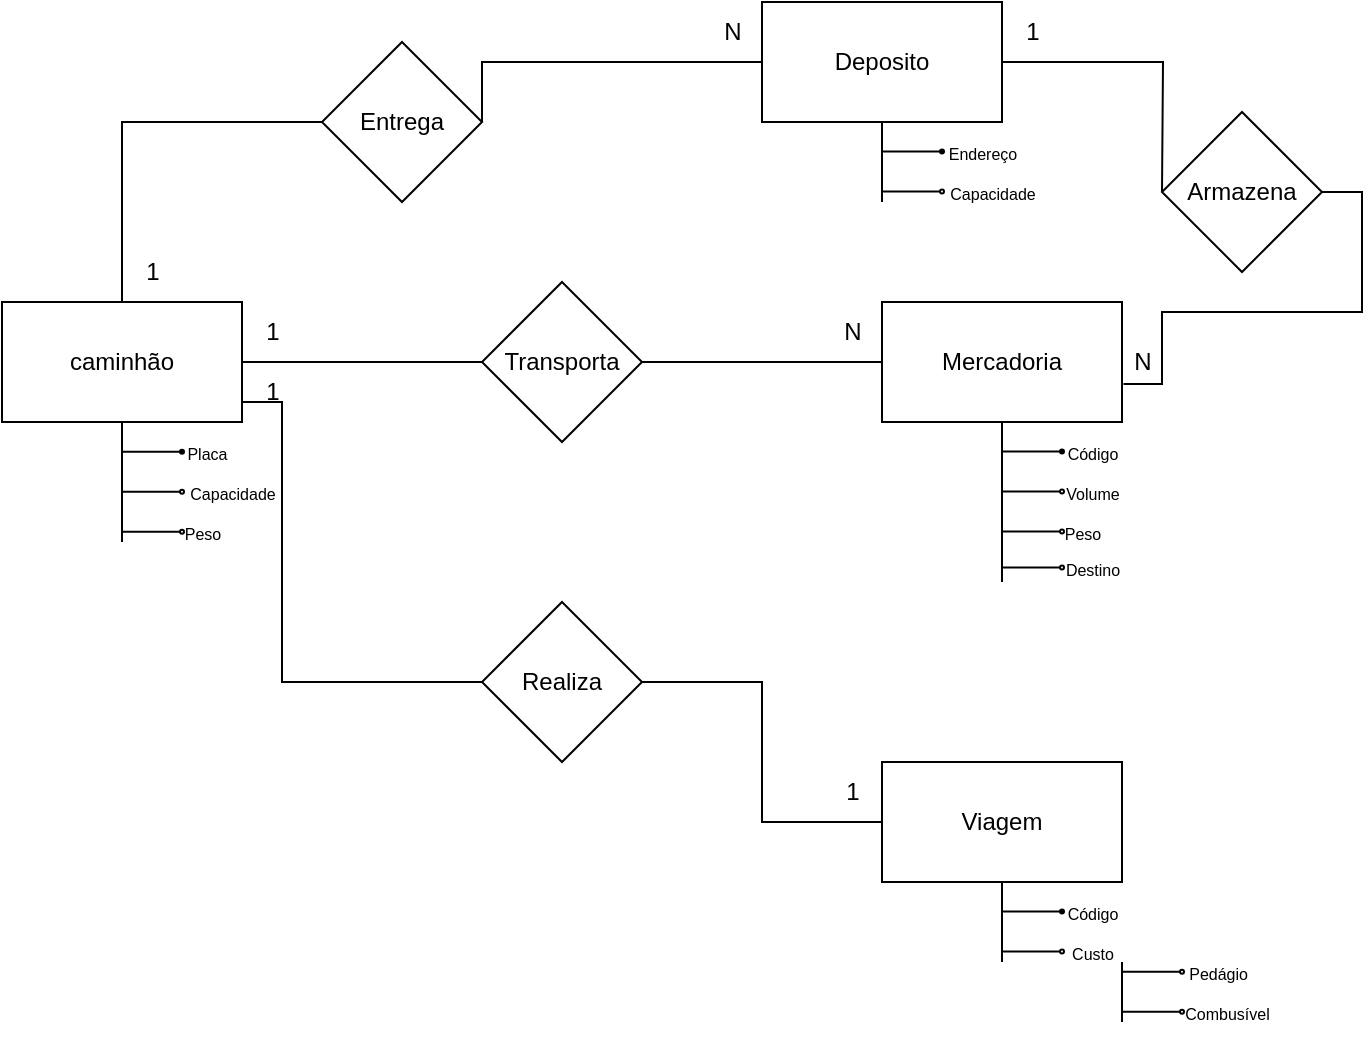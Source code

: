 <mxfile version="26.1.0">
  <diagram name="Página-1" id="rUDR-M_P4TiWzMTvSUkf">
    <mxGraphModel dx="1358" dy="719" grid="1" gridSize="10" guides="1" tooltips="1" connect="1" arrows="1" fold="1" page="1" pageScale="1" pageWidth="827" pageHeight="1169" math="0" shadow="0">
      <root>
        <mxCell id="0" />
        <mxCell id="1" parent="0" />
        <mxCell id="DRG0LVVZQBghyRPISCv6-61" style="edgeStyle=orthogonalEdgeStyle;rounded=0;orthogonalLoop=1;jettySize=auto;html=1;endArrow=none;startFill=0;" edge="1" parent="1" source="DRG0LVVZQBghyRPISCv6-3">
          <mxGeometry relative="1" as="geometry">
            <mxPoint x="550" y="110" as="targetPoint" />
          </mxGeometry>
        </mxCell>
        <mxCell id="DRG0LVVZQBghyRPISCv6-3" value="Deposito" style="rounded=0;whiteSpace=wrap;html=1;" vertex="1" parent="1">
          <mxGeometry x="490" y="10" width="120" height="60" as="geometry" />
        </mxCell>
        <mxCell id="DRG0LVVZQBghyRPISCv6-8" style="edgeStyle=orthogonalEdgeStyle;rounded=0;orthogonalLoop=1;jettySize=auto;html=1;endArrow=none;startFill=0;" edge="1" parent="1" source="DRG0LVVZQBghyRPISCv6-4">
          <mxGeometry relative="1" as="geometry">
            <mxPoint x="170" y="280" as="targetPoint" />
          </mxGeometry>
        </mxCell>
        <mxCell id="DRG0LVVZQBghyRPISCv6-49" style="edgeStyle=orthogonalEdgeStyle;rounded=0;orthogonalLoop=1;jettySize=auto;html=1;entryX=0;entryY=0.5;entryDx=0;entryDy=0;endArrow=none;startFill=0;" edge="1" parent="1" source="DRG0LVVZQBghyRPISCv6-4" target="DRG0LVVZQBghyRPISCv6-48">
          <mxGeometry relative="1" as="geometry">
            <Array as="points">
              <mxPoint x="250" y="210" />
              <mxPoint x="250" y="350" />
            </Array>
          </mxGeometry>
        </mxCell>
        <mxCell id="DRG0LVVZQBghyRPISCv6-54" style="edgeStyle=orthogonalEdgeStyle;rounded=0;orthogonalLoop=1;jettySize=auto;html=1;entryX=0;entryY=0.5;entryDx=0;entryDy=0;endArrow=none;startFill=0;" edge="1" parent="1" source="DRG0LVVZQBghyRPISCv6-4" target="DRG0LVVZQBghyRPISCv6-53">
          <mxGeometry relative="1" as="geometry">
            <Array as="points">
              <mxPoint x="170" y="70" />
            </Array>
          </mxGeometry>
        </mxCell>
        <mxCell id="DRG0LVVZQBghyRPISCv6-4" value="caminhão" style="rounded=0;whiteSpace=wrap;html=1;" vertex="1" parent="1">
          <mxGeometry x="110" y="160" width="120" height="60" as="geometry" />
        </mxCell>
        <mxCell id="DRG0LVVZQBghyRPISCv6-10" style="edgeStyle=orthogonalEdgeStyle;rounded=0;orthogonalLoop=1;jettySize=auto;html=1;endArrow=none;startFill=0;" edge="1" parent="1" source="DRG0LVVZQBghyRPISCv6-5">
          <mxGeometry relative="1" as="geometry">
            <mxPoint x="610" y="300" as="targetPoint" />
          </mxGeometry>
        </mxCell>
        <mxCell id="DRG0LVVZQBghyRPISCv6-5" value="Mercadoria" style="rounded=0;whiteSpace=wrap;html=1;" vertex="1" parent="1">
          <mxGeometry x="550" y="160" width="120" height="60" as="geometry" />
        </mxCell>
        <mxCell id="DRG0LVVZQBghyRPISCv6-11" style="edgeStyle=orthogonalEdgeStyle;rounded=0;orthogonalLoop=1;jettySize=auto;html=1;endArrow=none;startFill=0;" edge="1" parent="1" source="DRG0LVVZQBghyRPISCv6-7">
          <mxGeometry relative="1" as="geometry">
            <mxPoint x="610" y="490" as="targetPoint" />
          </mxGeometry>
        </mxCell>
        <mxCell id="DRG0LVVZQBghyRPISCv6-7" value="Viagem" style="rounded=0;whiteSpace=wrap;html=1;" vertex="1" parent="1">
          <mxGeometry x="550" y="390" width="120" height="60" as="geometry" />
        </mxCell>
        <mxCell id="DRG0LVVZQBghyRPISCv6-12" value="" style="endArrow=oval;html=1;rounded=0;endFill=0;endSize=2;" edge="1" parent="1">
          <mxGeometry width="50" height="50" relative="1" as="geometry">
            <mxPoint x="170" y="254.89" as="sourcePoint" />
            <mxPoint x="200" y="254.89" as="targetPoint" />
            <Array as="points">
              <mxPoint x="190" y="254.89" />
            </Array>
          </mxGeometry>
        </mxCell>
        <mxCell id="DRG0LVVZQBghyRPISCv6-13" value="&lt;font style=&quot;font-size: 8px;&quot;&gt;Capacidade&lt;/font&gt;" style="text;html=1;align=center;verticalAlign=middle;resizable=0;points=[];autosize=1;strokeColor=none;fillColor=none;" vertex="1" parent="1">
          <mxGeometry x="190" y="240" width="70" height="30" as="geometry" />
        </mxCell>
        <mxCell id="DRG0LVVZQBghyRPISCv6-14" value="" style="endArrow=oval;html=1;rounded=0;endFill=0;endSize=2;" edge="1" parent="1">
          <mxGeometry width="50" height="50" relative="1" as="geometry">
            <mxPoint x="170" y="274.89" as="sourcePoint" />
            <mxPoint x="200" y="274.89" as="targetPoint" />
            <Array as="points">
              <mxPoint x="190" y="274.89" />
            </Array>
          </mxGeometry>
        </mxCell>
        <mxCell id="DRG0LVVZQBghyRPISCv6-15" value="&lt;span style=&quot;font-size: 8px;&quot;&gt;Peso&lt;/span&gt;" style="text;html=1;align=center;verticalAlign=middle;resizable=0;points=[];autosize=1;strokeColor=none;fillColor=none;" vertex="1" parent="1">
          <mxGeometry x="190" y="260" width="40" height="30" as="geometry" />
        </mxCell>
        <mxCell id="DRG0LVVZQBghyRPISCv6-17" value="" style="endArrow=oval;html=1;rounded=0;endFill=1;endSize=2;" edge="1" parent="1">
          <mxGeometry width="50" height="50" relative="1" as="geometry">
            <mxPoint x="170" y="234.89" as="sourcePoint" />
            <mxPoint x="200" y="234.89" as="targetPoint" />
            <Array as="points">
              <mxPoint x="190" y="234.89" />
            </Array>
          </mxGeometry>
        </mxCell>
        <mxCell id="DRG0LVVZQBghyRPISCv6-19" value="&lt;span style=&quot;font-size: 8px;&quot;&gt;&amp;nbsp; Placa&lt;/span&gt;" style="text;html=1;align=center;verticalAlign=middle;resizable=0;points=[];autosize=1;strokeColor=none;fillColor=none;" vertex="1" parent="1">
          <mxGeometry x="185" y="220" width="50" height="30" as="geometry" />
        </mxCell>
        <mxCell id="DRG0LVVZQBghyRPISCv6-20" value="&lt;span style=&quot;font-size: 8px;&quot;&gt;Código&lt;/span&gt;" style="text;html=1;align=center;verticalAlign=middle;resizable=0;points=[];autosize=1;strokeColor=none;fillColor=none;" vertex="1" parent="1">
          <mxGeometry x="630" y="450" width="50" height="30" as="geometry" />
        </mxCell>
        <mxCell id="DRG0LVVZQBghyRPISCv6-21" value="" style="endArrow=oval;html=1;rounded=0;endFill=1;endSize=2;" edge="1" parent="1">
          <mxGeometry width="50" height="50" relative="1" as="geometry">
            <mxPoint x="610" y="464.77" as="sourcePoint" />
            <mxPoint x="640" y="464.77" as="targetPoint" />
            <Array as="points">
              <mxPoint x="630" y="464.77" />
            </Array>
          </mxGeometry>
        </mxCell>
        <mxCell id="DRG0LVVZQBghyRPISCv6-23" value="" style="endArrow=oval;html=1;rounded=0;endFill=0;endSize=2;" edge="1" parent="1">
          <mxGeometry width="50" height="50" relative="1" as="geometry">
            <mxPoint x="610" y="484.77" as="sourcePoint" />
            <mxPoint x="640" y="484.77" as="targetPoint" />
            <Array as="points">
              <mxPoint x="630" y="484.77" />
            </Array>
          </mxGeometry>
        </mxCell>
        <mxCell id="DRG0LVVZQBghyRPISCv6-24" value="&lt;span style=&quot;font-size: 8px;&quot;&gt;Custo&lt;/span&gt;" style="text;html=1;align=center;verticalAlign=middle;resizable=0;points=[];autosize=1;strokeColor=none;fillColor=none;" vertex="1" parent="1">
          <mxGeometry x="635" y="470" width="40" height="30" as="geometry" />
        </mxCell>
        <mxCell id="DRG0LVVZQBghyRPISCv6-25" value="" style="endArrow=none;html=1;rounded=0;" edge="1" parent="1">
          <mxGeometry width="50" height="50" relative="1" as="geometry">
            <mxPoint x="670" y="490" as="sourcePoint" />
            <mxPoint x="670" y="520" as="targetPoint" />
          </mxGeometry>
        </mxCell>
        <mxCell id="DRG0LVVZQBghyRPISCv6-26" value="" style="endArrow=oval;html=1;rounded=0;endFill=0;endSize=2;" edge="1" parent="1">
          <mxGeometry width="50" height="50" relative="1" as="geometry">
            <mxPoint x="670" y="494.92" as="sourcePoint" />
            <mxPoint x="700" y="494.92" as="targetPoint" />
            <Array as="points">
              <mxPoint x="690" y="494.92" />
            </Array>
          </mxGeometry>
        </mxCell>
        <mxCell id="DRG0LVVZQBghyRPISCv6-27" value="&lt;span style=&quot;font-size: 8px;&quot;&gt;&amp;nbsp; &amp;nbsp; &amp;nbsp; &amp;nbsp;Pedágio&lt;/span&gt;" style="text;html=1;align=center;verticalAlign=middle;resizable=0;points=[];autosize=1;strokeColor=none;fillColor=none;" vertex="1" parent="1">
          <mxGeometry x="675" y="480" width="70" height="30" as="geometry" />
        </mxCell>
        <mxCell id="DRG0LVVZQBghyRPISCv6-29" value="" style="endArrow=oval;html=1;rounded=0;endFill=0;endSize=2;" edge="1" parent="1">
          <mxGeometry width="50" height="50" relative="1" as="geometry">
            <mxPoint x="670" y="514.92" as="sourcePoint" />
            <mxPoint x="700" y="514.92" as="targetPoint" />
            <Array as="points">
              <mxPoint x="690" y="514.92" />
            </Array>
          </mxGeometry>
        </mxCell>
        <mxCell id="DRG0LVVZQBghyRPISCv6-30" value="&lt;span style=&quot;font-size: 8px;&quot;&gt;&amp;nbsp; &amp;nbsp; &amp;nbsp; &amp;nbsp; &amp;nbsp; &amp;nbsp;Combusível&lt;/span&gt;" style="text;html=1;align=center;verticalAlign=middle;resizable=0;points=[];autosize=1;strokeColor=none;fillColor=none;" vertex="1" parent="1">
          <mxGeometry x="665" y="500" width="90" height="30" as="geometry" />
        </mxCell>
        <mxCell id="DRG0LVVZQBghyRPISCv6-34" value="" style="endArrow=oval;html=1;rounded=0;endFill=1;endSize=2;" edge="1" parent="1">
          <mxGeometry width="50" height="50" relative="1" as="geometry">
            <mxPoint x="610" y="234.77" as="sourcePoint" />
            <mxPoint x="640" y="234.77" as="targetPoint" />
            <Array as="points">
              <mxPoint x="630" y="234.77" />
            </Array>
          </mxGeometry>
        </mxCell>
        <mxCell id="DRG0LVVZQBghyRPISCv6-35" value="&lt;span style=&quot;font-size: 8px;&quot;&gt;Código&lt;/span&gt;" style="text;html=1;align=center;verticalAlign=middle;resizable=0;points=[];autosize=1;strokeColor=none;fillColor=none;" vertex="1" parent="1">
          <mxGeometry x="630" y="220" width="50" height="30" as="geometry" />
        </mxCell>
        <mxCell id="DRG0LVVZQBghyRPISCv6-37" value="" style="endArrow=oval;html=1;rounded=0;endFill=0;endSize=2;" edge="1" parent="1">
          <mxGeometry width="50" height="50" relative="1" as="geometry">
            <mxPoint x="610" y="254.81" as="sourcePoint" />
            <mxPoint x="640" y="254.81" as="targetPoint" />
            <Array as="points">
              <mxPoint x="630" y="254.81" />
            </Array>
          </mxGeometry>
        </mxCell>
        <mxCell id="DRG0LVVZQBghyRPISCv6-38" value="&lt;span style=&quot;font-size: 8px;&quot;&gt;Volume&lt;/span&gt;" style="text;html=1;align=center;verticalAlign=middle;resizable=0;points=[];autosize=1;strokeColor=none;fillColor=none;" vertex="1" parent="1">
          <mxGeometry x="630" y="240" width="50" height="30" as="geometry" />
        </mxCell>
        <mxCell id="DRG0LVVZQBghyRPISCv6-39" value="" style="endArrow=oval;html=1;rounded=0;endFill=0;endSize=2;" edge="1" parent="1">
          <mxGeometry width="50" height="50" relative="1" as="geometry">
            <mxPoint x="610" y="274.81" as="sourcePoint" />
            <mxPoint x="640" y="274.81" as="targetPoint" />
            <Array as="points">
              <mxPoint x="630" y="274.81" />
            </Array>
          </mxGeometry>
        </mxCell>
        <mxCell id="DRG0LVVZQBghyRPISCv6-40" value="&lt;span style=&quot;font-size: 8px;&quot;&gt;Peso&lt;/span&gt;" style="text;html=1;align=center;verticalAlign=middle;resizable=0;points=[];autosize=1;strokeColor=none;fillColor=none;" vertex="1" parent="1">
          <mxGeometry x="630" y="260" width="40" height="30" as="geometry" />
        </mxCell>
        <mxCell id="DRG0LVVZQBghyRPISCv6-41" value="" style="endArrow=oval;html=1;rounded=0;endFill=0;endSize=2;" edge="1" parent="1">
          <mxGeometry width="50" height="50" relative="1" as="geometry">
            <mxPoint x="610" y="292.81" as="sourcePoint" />
            <mxPoint x="640" y="292.81" as="targetPoint" />
            <Array as="points">
              <mxPoint x="630" y="292.81" />
            </Array>
          </mxGeometry>
        </mxCell>
        <mxCell id="DRG0LVVZQBghyRPISCv6-42" value="&lt;span style=&quot;font-size: 8px;&quot;&gt;Destino&lt;/span&gt;" style="text;html=1;align=center;verticalAlign=middle;resizable=0;points=[];autosize=1;strokeColor=none;fillColor=none;" vertex="1" parent="1">
          <mxGeometry x="630" y="278" width="50" height="30" as="geometry" />
        </mxCell>
        <mxCell id="DRG0LVVZQBghyRPISCv6-45" style="edgeStyle=orthogonalEdgeStyle;rounded=0;orthogonalLoop=1;jettySize=auto;html=1;entryX=0;entryY=0.5;entryDx=0;entryDy=0;endArrow=none;startFill=0;" edge="1" parent="1" source="DRG0LVVZQBghyRPISCv6-43" target="DRG0LVVZQBghyRPISCv6-5">
          <mxGeometry relative="1" as="geometry" />
        </mxCell>
        <mxCell id="DRG0LVVZQBghyRPISCv6-43" value="Transporta" style="rhombus;whiteSpace=wrap;html=1;" vertex="1" parent="1">
          <mxGeometry x="350" y="150" width="80" height="80" as="geometry" />
        </mxCell>
        <mxCell id="DRG0LVVZQBghyRPISCv6-44" style="edgeStyle=orthogonalEdgeStyle;rounded=0;orthogonalLoop=1;jettySize=auto;html=1;endArrow=none;startFill=0;" edge="1" parent="1" source="DRG0LVVZQBghyRPISCv6-4">
          <mxGeometry relative="1" as="geometry">
            <mxPoint x="350" y="190" as="targetPoint" />
          </mxGeometry>
        </mxCell>
        <mxCell id="DRG0LVVZQBghyRPISCv6-46" value="1" style="text;html=1;align=center;verticalAlign=middle;resizable=0;points=[];autosize=1;strokeColor=none;fillColor=none;" vertex="1" parent="1">
          <mxGeometry x="230" y="160" width="30" height="30" as="geometry" />
        </mxCell>
        <mxCell id="DRG0LVVZQBghyRPISCv6-47" value="N" style="text;html=1;align=center;verticalAlign=middle;resizable=0;points=[];autosize=1;strokeColor=none;fillColor=none;" vertex="1" parent="1">
          <mxGeometry x="520" y="160" width="30" height="30" as="geometry" />
        </mxCell>
        <mxCell id="DRG0LVVZQBghyRPISCv6-51" style="edgeStyle=orthogonalEdgeStyle;rounded=0;orthogonalLoop=1;jettySize=auto;html=1;entryX=0;entryY=0.5;entryDx=0;entryDy=0;endArrow=none;startFill=0;" edge="1" parent="1" source="DRG0LVVZQBghyRPISCv6-48" target="DRG0LVVZQBghyRPISCv6-7">
          <mxGeometry relative="1" as="geometry" />
        </mxCell>
        <mxCell id="DRG0LVVZQBghyRPISCv6-48" value="Realiza" style="rhombus;whiteSpace=wrap;html=1;" vertex="1" parent="1">
          <mxGeometry x="350" y="310" width="80" height="80" as="geometry" />
        </mxCell>
        <mxCell id="DRG0LVVZQBghyRPISCv6-50" value="1" style="text;html=1;align=center;verticalAlign=middle;resizable=0;points=[];autosize=1;strokeColor=none;fillColor=none;" vertex="1" parent="1">
          <mxGeometry x="230" y="190" width="30" height="30" as="geometry" />
        </mxCell>
        <mxCell id="DRG0LVVZQBghyRPISCv6-52" value="1" style="text;html=1;align=center;verticalAlign=middle;resizable=0;points=[];autosize=1;strokeColor=none;fillColor=none;" vertex="1" parent="1">
          <mxGeometry x="520" y="390" width="30" height="30" as="geometry" />
        </mxCell>
        <mxCell id="DRG0LVVZQBghyRPISCv6-55" style="edgeStyle=orthogonalEdgeStyle;rounded=0;orthogonalLoop=1;jettySize=auto;html=1;entryX=0;entryY=0.5;entryDx=0;entryDy=0;exitX=1;exitY=0.5;exitDx=0;exitDy=0;endArrow=none;startFill=0;" edge="1" parent="1" source="DRG0LVVZQBghyRPISCv6-53" target="DRG0LVVZQBghyRPISCv6-3">
          <mxGeometry relative="1" as="geometry">
            <Array as="points">
              <mxPoint x="350" y="40" />
            </Array>
          </mxGeometry>
        </mxCell>
        <mxCell id="DRG0LVVZQBghyRPISCv6-53" value="Entrega" style="rhombus;whiteSpace=wrap;html=1;" vertex="1" parent="1">
          <mxGeometry x="270" y="30" width="80" height="80" as="geometry" />
        </mxCell>
        <mxCell id="DRG0LVVZQBghyRPISCv6-56" value="1" style="text;html=1;align=center;verticalAlign=middle;resizable=0;points=[];autosize=1;strokeColor=none;fillColor=none;" vertex="1" parent="1">
          <mxGeometry x="170" y="130" width="30" height="30" as="geometry" />
        </mxCell>
        <mxCell id="DRG0LVVZQBghyRPISCv6-58" value="N" style="text;html=1;align=center;verticalAlign=middle;resizable=0;points=[];autosize=1;strokeColor=none;fillColor=none;" vertex="1" parent="1">
          <mxGeometry x="460" y="10" width="30" height="30" as="geometry" />
        </mxCell>
        <mxCell id="DRG0LVVZQBghyRPISCv6-60" value="" style="endArrow=oval;html=1;rounded=0;endFill=1;endSize=2;" edge="1" parent="1">
          <mxGeometry width="50" height="50" relative="1" as="geometry">
            <mxPoint x="550" y="84.81" as="sourcePoint" />
            <mxPoint x="580" y="84.81" as="targetPoint" />
            <Array as="points">
              <mxPoint x="570" y="84.81" />
            </Array>
          </mxGeometry>
        </mxCell>
        <mxCell id="DRG0LVVZQBghyRPISCv6-62" value="&lt;span style=&quot;font-size: 8px;&quot;&gt;Endereço&lt;/span&gt;" style="text;html=1;align=center;verticalAlign=middle;resizable=0;points=[];autosize=1;strokeColor=none;fillColor=none;" vertex="1" parent="1">
          <mxGeometry x="570" y="70" width="60" height="30" as="geometry" />
        </mxCell>
        <mxCell id="DRG0LVVZQBghyRPISCv6-63" value="&lt;span style=&quot;font-size: 8px;&quot;&gt;Capacidade&lt;/span&gt;" style="text;html=1;align=center;verticalAlign=middle;resizable=0;points=[];autosize=1;strokeColor=none;fillColor=none;" vertex="1" parent="1">
          <mxGeometry x="570" y="90" width="70" height="30" as="geometry" />
        </mxCell>
        <mxCell id="DRG0LVVZQBghyRPISCv6-64" value="" style="endArrow=oval;html=1;rounded=0;endFill=0;endSize=2;" edge="1" parent="1">
          <mxGeometry width="50" height="50" relative="1" as="geometry">
            <mxPoint x="550" y="104.81" as="sourcePoint" />
            <mxPoint x="580" y="104.81" as="targetPoint" />
            <Array as="points">
              <mxPoint x="570" y="104.81" />
            </Array>
          </mxGeometry>
        </mxCell>
        <mxCell id="DRG0LVVZQBghyRPISCv6-65" value="Armazena" style="rhombus;whiteSpace=wrap;html=1;" vertex="1" parent="1">
          <mxGeometry x="690" y="65" width="80" height="80" as="geometry" />
        </mxCell>
        <mxCell id="DRG0LVVZQBghyRPISCv6-66" style="edgeStyle=orthogonalEdgeStyle;rounded=0;orthogonalLoop=1;jettySize=auto;html=1;endArrow=none;startFill=0;" edge="1" parent="1" source="DRG0LVVZQBghyRPISCv6-3">
          <mxGeometry relative="1" as="geometry">
            <mxPoint x="690" y="105" as="targetPoint" />
          </mxGeometry>
        </mxCell>
        <mxCell id="DRG0LVVZQBghyRPISCv6-67" value="1" style="text;html=1;align=center;verticalAlign=middle;resizable=0;points=[];autosize=1;strokeColor=none;fillColor=none;" vertex="1" parent="1">
          <mxGeometry x="610" y="10" width="30" height="30" as="geometry" />
        </mxCell>
        <mxCell id="DRG0LVVZQBghyRPISCv6-68" style="edgeStyle=orthogonalEdgeStyle;rounded=0;orthogonalLoop=1;jettySize=auto;html=1;entryX=1.006;entryY=0.683;entryDx=0;entryDy=0;entryPerimeter=0;endArrow=none;startFill=0;" edge="1" parent="1" source="DRG0LVVZQBghyRPISCv6-65" target="DRG0LVVZQBghyRPISCv6-5">
          <mxGeometry relative="1" as="geometry">
            <Array as="points">
              <mxPoint x="790" y="105" />
              <mxPoint x="790" y="165" />
              <mxPoint x="690" y="165" />
              <mxPoint x="690" y="201" />
            </Array>
          </mxGeometry>
        </mxCell>
        <mxCell id="DRG0LVVZQBghyRPISCv6-69" value="N" style="text;html=1;align=center;verticalAlign=middle;resizable=0;points=[];autosize=1;strokeColor=none;fillColor=none;" vertex="1" parent="1">
          <mxGeometry x="665" y="175" width="30" height="30" as="geometry" />
        </mxCell>
      </root>
    </mxGraphModel>
  </diagram>
</mxfile>
